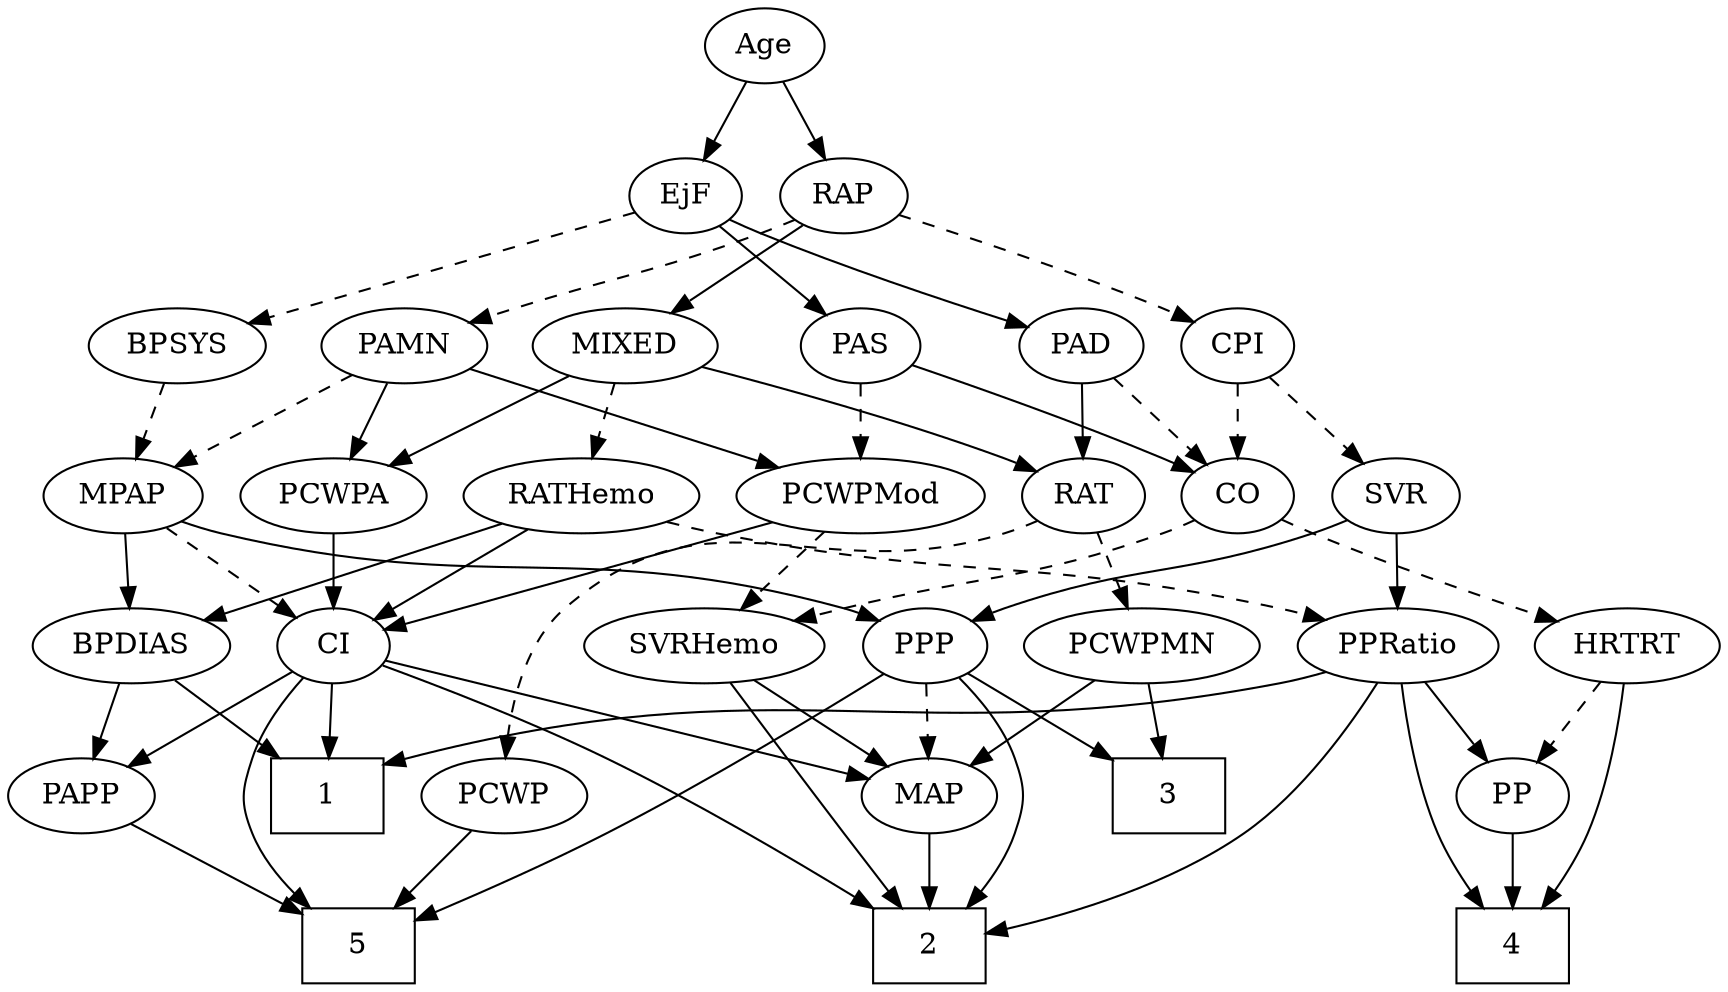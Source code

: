 strict digraph {
	graph [bb="0,0,787.74,468"];
	node [label="\N"];
	1	[height=0.5,
		pos="552.65,90",
		shape=box,
		width=0.75];
	2	[height=0.5,
		pos="362.65,18",
		shape=box,
		width=0.75];
	3	[height=0.5,
		pos="286.65,90",
		shape=box,
		width=0.75];
	4	[height=0.5,
		pos="99.646,18",
		shape=box,
		width=0.75];
	5	[height=0.5,
		pos="637.65,18",
		shape=box,
		width=0.75];
	Age	[height=0.5,
		pos="402.65,450",
		width=0.75];
	EjF	[height=0.5,
		pos="439.65,378",
		width=0.75];
	Age -> EjF	[pos="e,431.11,395.15 411.23,432.76 415.71,424.28 421.3,413.71 426.33,404.2",
		style=solid];
	RAP	[height=0.5,
		pos="366.65,378",
		width=0.77632];
	Age -> RAP	[pos="e,375.2,395.63 394.3,432.76 390,424.4 384.65,414.02 379.82,404.61",
		style=solid];
	BPSYS	[height=0.5,
		pos="634.65,306",
		width=1.0471];
	EjF -> BPSYS	[pos="e,605.52,317.46 462.78,368.7 495.61,356.91 556.14,335.18 595.89,320.91",
		style=dashed];
	PAD	[height=0.5,
		pos="359.65,306",
		width=0.79437];
	EjF -> PAD	[pos="e,375.69,321.04 423.84,363.17 412.3,353.07 396.46,339.21 383.4,327.79",
		style=solid];
	PAS	[height=0.5,
		pos="240.65,306",
		width=0.75];
	EjF -> PAS	[pos="e,265.01,313.87 418.52,366.48 413.69,364.22 408.53,361.94 403.65,360 359.91,342.64 308.01,326.51 274.72,316.7",
		style=solid];
	MIXED	[height=0.5,
		pos="446.65,306",
		width=1.1193];
	RAP -> MIXED	[pos="e,429.09,322.36 382.84,362.83 393.85,353.2 408.64,340.25 421.21,329.25",
		style=solid];
	PAMN	[height=0.5,
		pos="541.65,306",
		width=1.011];
	RAP -> PAMN	[pos="e,513.39,317.61 388.46,366.7 393.42,364.43 398.7,362.09 403.65,360 422.16,352.2 469.64,334.12 503.73,321.25",
		style=dashed];
	CPI	[height=0.5,
		pos="142.65,306",
		width=0.75];
	RAP -> CPI	[pos="e,166.57,314.48 341.82,369.24 301.47,356.63 221.62,331.68 176.24,317.5",
		style=dashed];
	RATHemo	[height=0.5,
		pos="359.65,234",
		width=1.3721];
	MIXED -> RATHemo	[pos="e,379.09,250.64 427.77,289.81 415.85,280.22 400.25,267.67 386.99,257",
		style=dashed];
	RAT	[height=0.5,
		pos="454.65,234",
		width=0.75827];
	MIXED -> RAT	[pos="e,452.69,252.1 448.62,287.7 449.51,279.98 450.57,270.71 451.55,262.11",
		style=solid];
	PCWPA	[height=0.5,
		pos="541.65,234",
		width=1.1555];
	MIXED -> PCWPA	[pos="e,521.53,249.82 466.79,290.15 480.27,280.22 498.2,267.01 513.14,256.01",
		style=solid];
	MPAP	[height=0.5,
		pos="636.65,234",
		width=0.97491];
	BPDIAS	[height=0.5,
		pos="632.65,162",
		width=1.1735];
	MPAP -> BPDIAS	[pos="e,633.62,180.1 635.66,215.7 635.22,207.98 634.69,198.71 634.2,190.11",
		style=solid];
	PPP	[height=0.5,
		pos="458.65,162",
		width=0.75];
	MPAP -> PPP	[pos="e,481.41,171.95 609.61,222.37 577.75,209.84 524.84,189.03 490.87,175.67",
		style=solid];
	CI	[height=0.5,
		pos="541.65,162",
		width=0.75];
	MPAP -> CI	[pos="e,559.24,175.96 617.42,218.83 603.06,208.25 583.27,193.67 567.52,182.06",
		style=dashed];
	BPSYS -> MPAP	[pos="e,636.16,252.1 635.14,287.7 635.36,279.98 635.63,270.71 635.87,262.11",
		style=dashed];
	CO	[height=0.5,
		pos="69.646,234",
		width=0.75];
	PAD -> CO	[pos="e,90.243,245.74 332.67,299.46 268.38,286.24 111.08,253.82 105.65,252 103.73,251.36 101.78,250.64 99.832,249.87",
		style=dashed];
	PAD -> RAT	[pos="e,437.18,247.87 377.52,291.83 392.07,281.11 412.81,265.83 429.11,253.82",
		style=solid];
	SVRHemo	[height=0.5,
		pos="147.65,162",
		width=1.3902];
	CO -> SVRHemo	[pos="e,129.81,179.01 85.057,219.17 95.619,209.69 109.88,196.9 122.12,185.91",
		style=dashed];
	HRTRT	[height=0.5,
		pos="39.646,162",
		width=1.1013];
	CO -> HRTRT	[pos="e,46.913,179.96 62.537,216.41 59.076,208.34 54.831,198.43 50.941,189.35",
		style=dashed];
	PAS -> CO	[pos="e,90.859,245.31 217.52,296.46 190.48,286.35 144.48,268.77 105.65,252 103.84,251.22 101.99,250.4 100.12,249.56",
		style=solid];
	PCWPMod	[height=0.5,
		pos="240.65,234",
		width=1.4443];
	PAS -> PCWPMod	[pos="e,240.65,252.1 240.65,287.7 240.65,279.98 240.65,270.71 240.65,262.11",
		style=dashed];
	PAMN -> MPAP	[pos="e,617.31,249.25 561.33,290.5 575.18,280.29 593.9,266.5 609.21,255.22",
		style=dashed];
	PAMN -> PCWPMod	[pos="e,278.91,246.22 514.17,293.98 508.13,291.8 501.72,289.67 495.65,288 411.1,264.72 387.08,271.79 301.65,252 297.49,251.04 293.19,249.98 \
288.89,248.87",
		style=solid];
	PAMN -> PCWPA	[pos="e,541.65,252.1 541.65,287.7 541.65,279.98 541.65,270.71 541.65,262.11",
		style=solid];
	RATHemo -> BPDIAS	[pos="e,599.9,173.57 396.7,221.97 403.95,219.91 411.52,217.83 418.65,216 488.82,197.96 507.65,198.71 577.65,180 581.72,178.91 585.94,177.72 \
590.16,176.49",
		style=solid];
	PPRatio	[height=0.5,
		pos="255.65,162",
		width=1.1013];
	RATHemo -> PPRatio	[pos="e,277.1,177.44 337.08,217.81 322.06,207.7 302.15,194.3 285.78,183.28",
		style=dashed];
	RATHemo -> CI	[pos="e,518.73,171.82 392.61,220.32 425.65,207.61 476.23,188.16 509.12,175.51",
		style=solid];
	CPI -> CO	[pos="e,84.397,249.14 127.87,290.83 117.48,280.87 103.4,267.37 91.689,256.14",
		style=dashed];
	SVR	[height=0.5,
		pos="142.65,234",
		width=0.77632];
	CPI -> SVR	[pos="e,142.65,252.1 142.65,287.7 142.65,279.98 142.65,270.71 142.65,262.11",
		style=dashed];
	PCWPMN	[height=0.5,
		pos="363.65,162",
		width=1.3902];
	RAT -> PCWPMN	[pos="e,383.86,178.55 437.53,219.83 424.67,209.94 406.78,196.18 391.82,184.67",
		style=dashed];
	PCWP	[height=0.5,
		pos="752.65,90",
		width=0.97491];
	RAT -> PCWP	[pos="e,744.51,107.8 475.6,222 480.45,219.77 485.65,217.62 490.65,216 573.67,189.15 609.16,225.45 683.65,180 708.54,164.81 727.85,137.11 \
739.63,116.63",
		style=dashed];
	SVR -> PPP	[pos="e,438.12,173.96 163.77,222.05 168.86,219.76 174.36,217.57 179.65,216 284.3,184.9 318.16,211.65 422.65,180 424.58,179.41 426.54,178.74 \
428.5,178.01",
		style=solid];
	SVR -> PPRatio	[pos="e,232.98,177.04 162.07,220.97 179.14,210.39 204.3,194.8 224.24,182.46",
		style=solid];
	PCWPMod -> SVRHemo	[pos="e,168.23,178.49 220.01,217.46 207.24,207.86 190.67,195.38 176.61,184.8",
		style=dashed];
	PCWPMod -> CI	[pos="e,518.94,172.06 278.91,221.79 286.42,219.74 294.26,217.72 301.65,216 386.64,196.27 410.45,202.92 494.65,180 499.42,178.7 504.4,177.14 \
509.25,175.49",
		style=solid];
	PCWPA -> CI	[pos="e,541.65,180.1 541.65,215.7 541.65,207.98 541.65,198.71 541.65,190.11",
		style=solid];
	PCWPMN -> 3	[pos="e,305.4,108.04 346.17,145.12 336.39,136.22 323.99,124.95 313.05,115",
		style=solid];
	MAP	[height=0.5,
		pos="362.65,90",
		width=0.84854];
	PCWPMN -> MAP	[pos="e,362.89,108.1 363.4,143.7 363.29,135.98 363.16,126.71 363.03,118.11",
		style=solid];
	SVRHemo -> 2	[pos="e,335.57,27.319 161.27,144.34 177.88,124.89 207.6,92.75 238.65,72 265.8,53.856 300.17,39.75 325.84,30.667",
		style=solid];
	SVRHemo -> MAP	[pos="e,339.13,101.49 185.42,150.08 228.84,137.43 297.36,117.17 322.65,108 325.01,107.14 327.43,106.22 329.85,105.27",
		style=solid];
	BPDIAS -> 1	[pos="e,572.32,108.21 614.89,145.46 604.64,136.5 591.54,125.03 580,114.93",
		style=solid];
	PAPP	[height=0.5,
		pos="667.65,90",
		width=0.88464];
	BPDIAS -> PAPP	[pos="e,659.25,107.79 641.12,144.05 645.2,135.89 650.19,125.91 654.73,116.82",
		style=solid];
	MAP -> 2	[pos="e,362.65,36.104 362.65,71.697 362.65,63.983 362.65,54.712 362.65,46.112",
		style=solid];
	PP	[height=0.5,
		pos="99.646,90",
		width=0.75];
	PP -> 4	[pos="e,99.646,36.104 99.646,71.697 99.646,63.983 99.646,54.712 99.646,46.112",
		style=solid];
	PPP -> 2	[pos="e,376.36,36.392 449.13,144.98 438.3,126.96 419.86,96.941 402.65,72 396.36,62.892 389.16,53.162 382.62,44.557",
		style=solid];
	PPP -> 3	[pos="e,313.65,104.09 437.48,150.59 432.64,148.33 427.5,146.01 422.65,144 381.74,127.03 367.99,126.15 323.07,107.97",
		style=solid];
	PPP -> 5	[pos="e,610.18,26.055 465.79,144.48 475,124.87 492.73,92.271 516.65,72 541.05,51.318 574.78,37.439 600.43,29.09",
		style=solid];
	PPP -> MAP	[pos="e,381.12,104.47 441.04,148.16 426.56,137.61 405.83,122.49 389.32,110.45",
		style=dashed];
	PPRatio -> 1	[pos="e,525.59,95.65 285.52,149.98 291.79,147.85 298.4,145.74 304.65,144 378.53,123.37 466.71,106.28 515.51,97.456",
		style=solid];
	PPRatio -> 2	[pos="e,335.48,23.39 249.24,144.13 243.16,125.06 236.82,93.836 250.65,72 267,46.167 299.72,32.682 325.59,25.796",
		style=solid];
	PPRatio -> 4	[pos="e,118.55,36.21 238.65,145.53 211.57,120.88 158.41,72.487 126.25,43.214",
		style=solid];
	PPRatio -> PP	[pos="e,121.48,100.8 228.47,148.81 201.18,136.56 159.18,117.71 130.61,104.9",
		style=solid];
	PCWP -> 5	[pos="e,664.74,35.489 730.75,75.669 714.54,65.806 692.12,52.16 673.34,40.729",
		style=solid];
	CI -> 1	[pos="e,549.93,108.28 544.31,144.05 545.52,136.35 546.99,127.03 548.35,118.36",
		style=solid];
	CI -> 2	[pos="e,384.25,36.141 524.81,147.64 494.46,123.57 430.26,72.635 392.37,42.581",
		style=solid];
	CI -> 5	[pos="e,629.67,36.063 556.16,146.44 565.97,136.19 578.86,121.87 588.65,108 602.78,87.964 616.01,63.444 625.16,45.218",
		style=solid];
	CI -> MAP	[pos="e,387.43,100.69 518.98,152.13 488.19,140.1 432.9,118.47 397,104.43",
		style=solid];
	CI -> PAPP	[pos="e,645.76,103.16 561.89,149.75 582.16,138.49 613.6,121.03 636.94,108.06",
		style=solid];
	PAPP -> 5	[pos="e,645.12,36.447 660.54,72.411 657.13,64.454 652.96,54.722 649.11,45.756",
		style=solid];
	HRTRT -> 4	[pos="e,85.745,36.266 42.478,144.02 45.933,125.67 52.705,95.856 63.646,72 67.983,62.545 73.955,52.925 79.789,44.523",
		style=solid];
	HRTRT -> PP	[pos="e,86.627,106.19 53.562,144.76 61.43,135.59 71.392,123.96 80.039,113.88",
		style=dashed];
}

